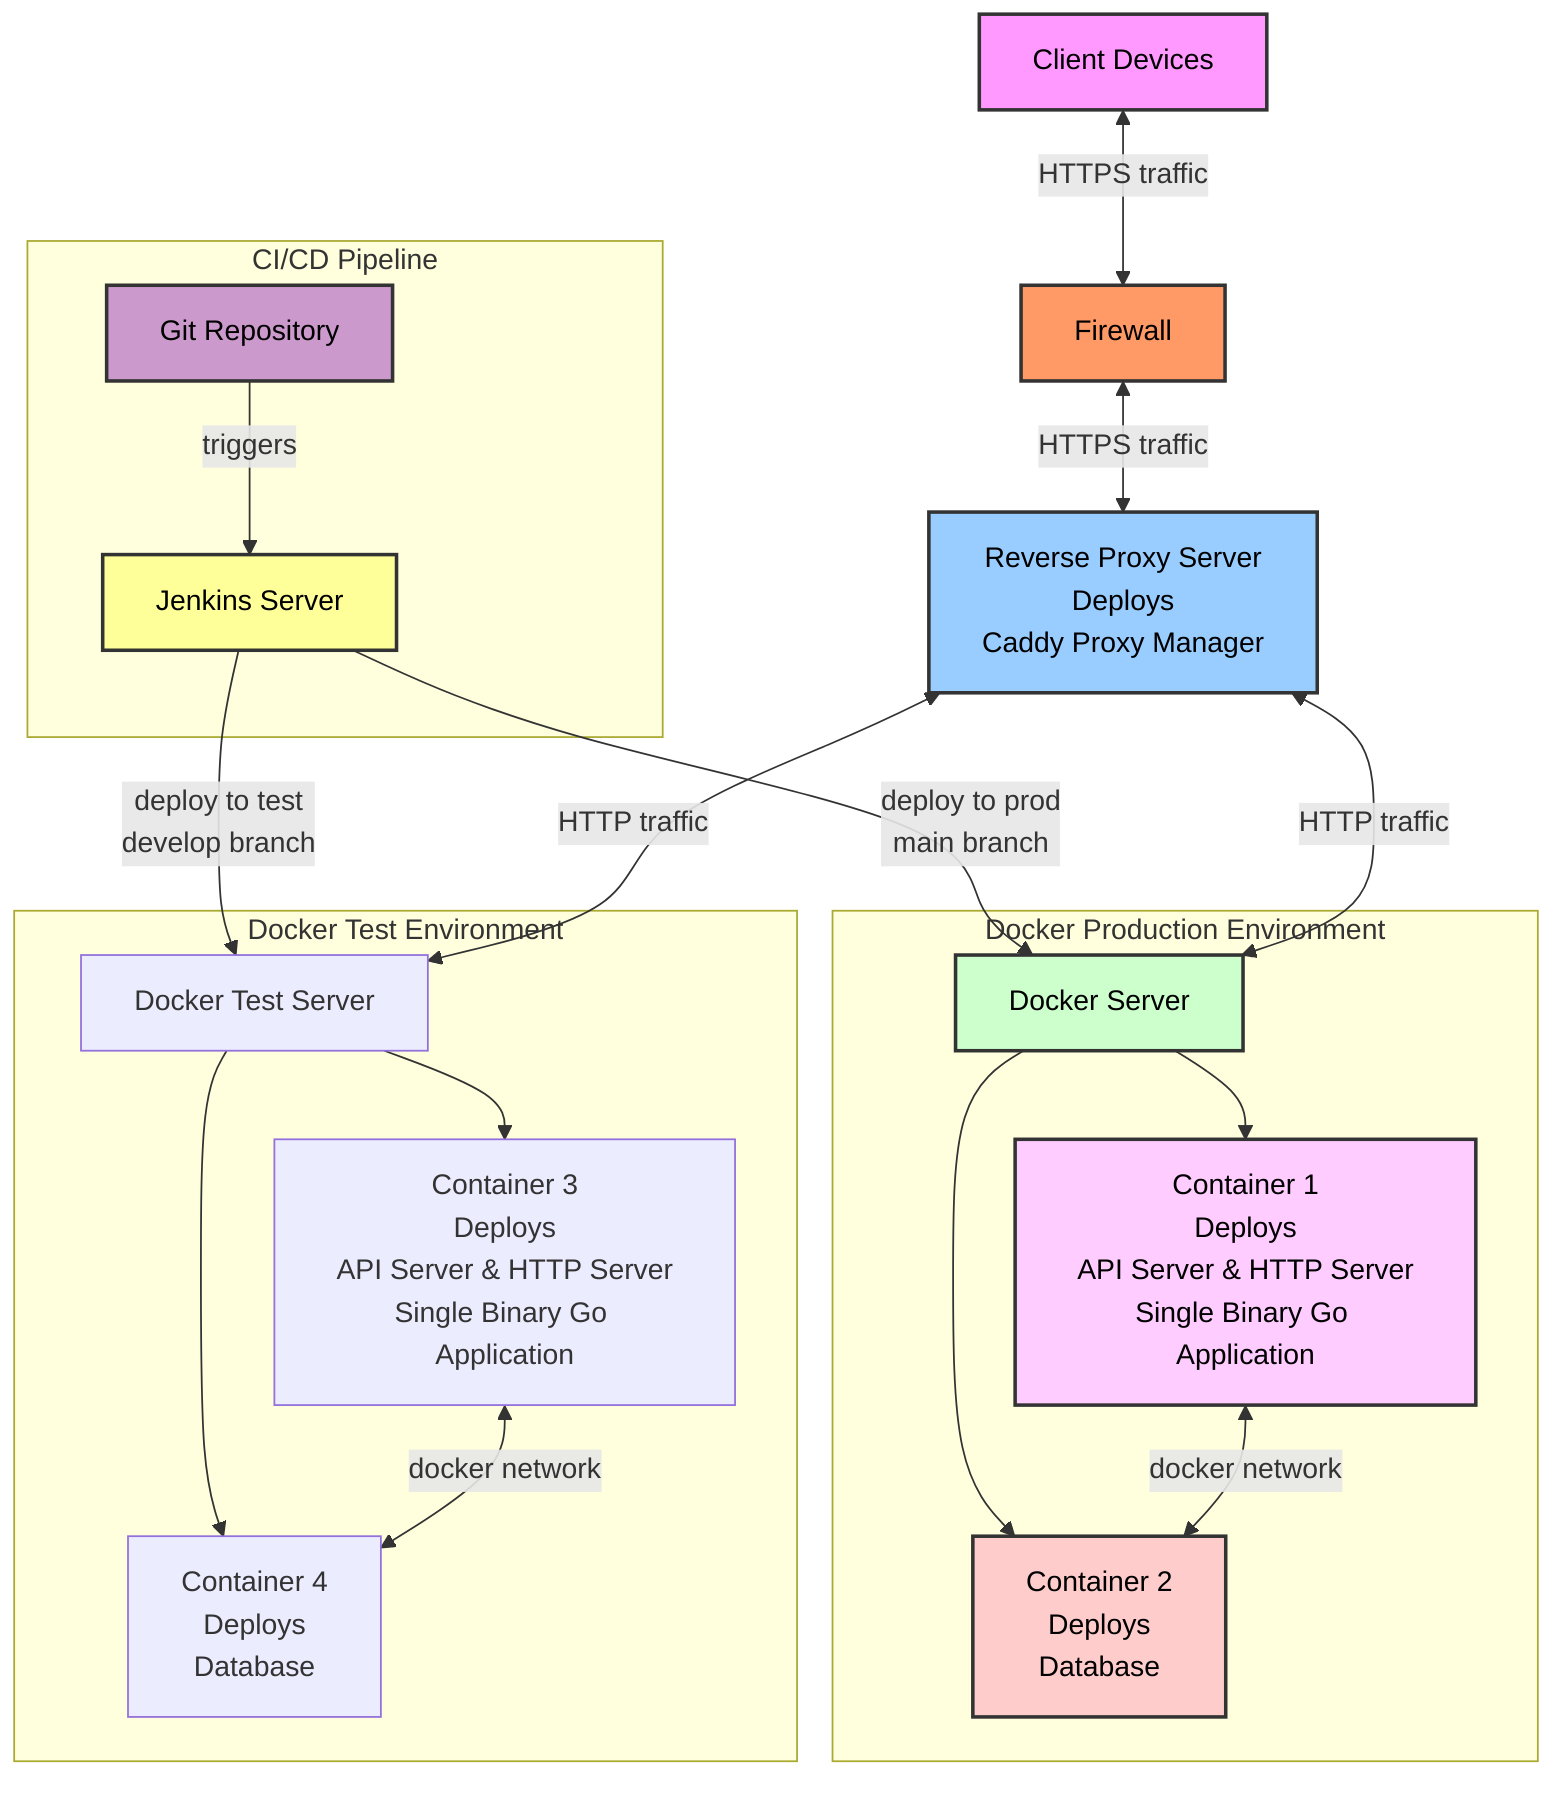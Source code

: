 graph TB
    clients[Client Devices]
    firewall[Firewall]
    proxy[Reverse Proxy Server<br/>Deploys<br/>Caddy Proxy Manager]
    docker[Docker Server]
    api[Container 1<br/>Deploys<br/>API Server & HTTP Server<br/>Single Binary Go Application]
    db[Container 2<br/>Deploys<br/>Database]

    docker_test[Docker Test Server]
    api_test[Container 3<br/>Deploys<br/>API Server & HTTP Server<br/>Single Binary Go Application]
    db_test[Container 4<br/>Deploys<br/>Database]

    jenkins[Jenkins Server]
    git[Git Repository]

    subgraph docker_env[Docker Production Environment]
        docker --> api
        docker --> db
        api <--> |docker network| db
    end

    subgraph docker_test_env[Docker Test Environment]
        docker_test --> api_test
        docker_test --> db_test
        api_test <--> |docker network| db_test
    end
    
    subgraph ci_cd[CI/CD Pipeline]
        git --> |triggers| jenkins
        jenkins --> |deploy to test<br/>develop branch| docker_test
        jenkins --> |deploy to prod<br/>main branch| docker
    end

    clients <--> |HTTPS traffic| firewall
    firewall <--> |HTTPS traffic| proxy
    proxy <--> |HTTP traffic| docker
    proxy <--> |HTTP traffic| docker_test
    
    %% Styling
    style clients fill:#f9f,stroke:#333,stroke-width:2px,color:#000
    style firewall fill:#f96,stroke:#333,stroke-width:2px,color:#000
    style proxy fill:#9cf,stroke:#333,stroke-width:2px,color:#000
    style docker fill:#cfc,stroke:#333,stroke-width:2px,color:#000
    style api fill:#fcf,stroke:#333,stroke-width:2px,color:#000
    style db fill:#fcc,stroke:#333,stroke-width:2px,color:#000
    style jenkins fill:#ff9,stroke:#333,stroke-width:2px,color:#000
    style git fill:#c9c,stroke:#333,stroke-width:2px,color:#000
